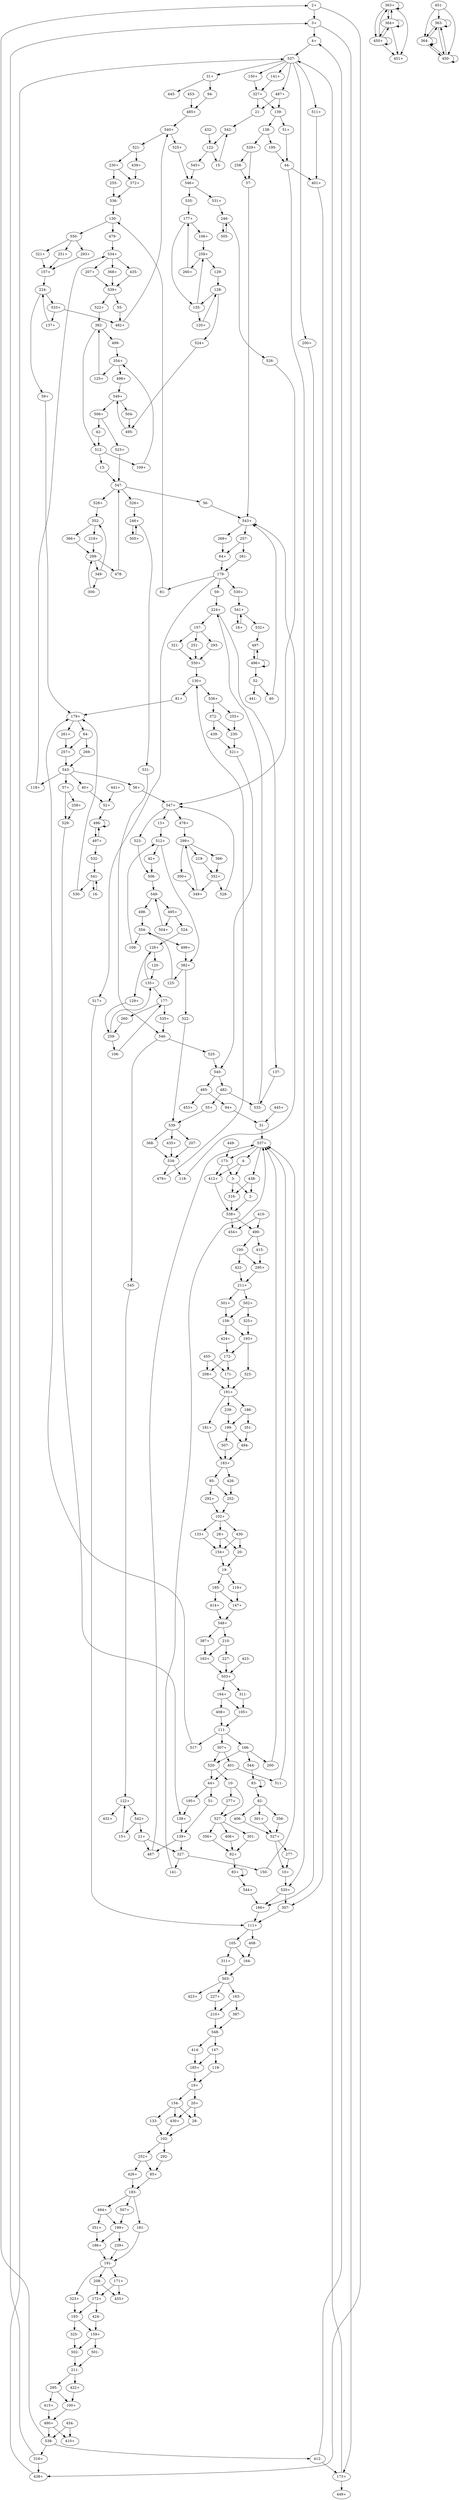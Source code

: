 digraph adj {
graph [k=96]
edge [d=-95]
"2+" [l=184 C=22695]
"2-" [l=184 C=22695]
"3+" [l=102 C=1785]
"3-" [l=102 C=1785]
"4+" [l=191 C=663]
"4-" [l=191 C=663]
"10+" [l=16209 C=502715]
"10-" [l=16209 C=502715]
"13+" [l=50750 C=1179221]
"13-" [l=50750 C=1179221]
"15+" [l=14919 C=662491]
"15-" [l=14919 C=662491]
"16+" [l=85817 C=3033017]
"16-" [l=85817 C=3033017]
"19+" [l=171 C=19380]
"19-" [l=171 C=19380]
"20+" [l=124 C=4531]
"20-" [l=124 C=4531]
"21+" [l=23206 C=764697]
"21-" [l=23206 C=764697]
"28+" [l=114 C=4845]
"28-" [l=114 C=4845]
"31+" [l=12840 C=335047]
"31-" [l=12840 C=335047]
"40+" [l=56447 C=1621414]
"40-" [l=56447 C=1621414]
"42+" [l=17753 C=543799]
"42-" [l=17753 C=543799]
"44+" [l=183 C=4152]
"44-" [l=183 C=4152]
"51+" [l=28118 C=776099]
"51-" [l=28118 C=776099]
"52+" [l=41056 C=1264269]
"52-" [l=41056 C=1264269]
"55+" [l=18200 C=912911]
"55-" [l=18200 C=912911]
"56+" [l=42021 C=1097328]
"56-" [l=42021 C=1097328]
"57+" [l=25520 C=783535]
"57-" [l=25520 C=783535]
"59+" [l=6800 C=422184]
"59-" [l=6800 C=422184]
"64+" [l=248 C=11062]
"64-" [l=248 C=11062]
"81+" [l=11307 C=290262]
"81-" [l=11307 C=290262]
"82+" [l=10141 C=361742]
"82-" [l=10141 C=361742]
"83+" [l=368 C=15391]
"83-" [l=368 C=15391]
"85+" [l=134 C=9945]
"85-" [l=134 C=9945]
"94+" [l=7384 C=235400]
"94-" [l=7384 C=235400]
"100+" [l=112 C=4335]
"100-" [l=112 C=4335]
"102+" [l=174 C=20145]
"102-" [l=174 C=20145]
"105+" [l=151 C=14280]
"105-" [l=151 C=14280]
"106+" [l=191 C=7922]
"106-" [l=191 C=7922]
"109+" [l=1776 C=25875]
"109-" [l=1776 C=25875]
"111+" [l=327 C=59160]
"111-" [l=327 C=59160]
"118+" [l=1822 C=107222]
"118-" [l=1822 C=107222]
"119+" [l=191 C=7717]
"119-" [l=191 C=7717]
"120+" [l=188 C=7980]
"120-" [l=188 C=7980]
"122+" [l=234 C=14875]
"122-" [l=234 C=14875]
"125+" [l=10582 C=170429]
"125-" [l=10582 C=170429]
"128+" [l=527 C=56685]
"128-" [l=527 C=56685]
"129+" [l=199 C=8665]
"129-" [l=199 C=8665]
"130+" [l=523 C=37069]
"130-" [l=523 C=37069]
"133+" [l=191 C=6722]
"133-" [l=191 C=6722]
"135+" [l=165 C=10921]
"135-" [l=165 C=10921]
"137+" [l=209 C=9939]
"137-" [l=209 C=9939]
"138+" [l=183 C=11252]
"138-" [l=183 C=11252]
"139+" [l=136 C=7251]
"139-" [l=136 C=7251]
"141+" [l=191 C=12159]
"141-" [l=191 C=12159]
"147+" [l=152 C=14535]
"147-" [l=152 C=14535]
"150+" [l=191 C=461]
"150-" [l=191 C=461]
"154+" [l=124 C=7395]
"154-" [l=124 C=7395]
"157+" [l=528 C=38289]
"157-" [l=528 C=38289]
"159+" [l=169 C=18002]
"159-" [l=169 C=18002]
"163+" [l=185 C=22950]
"163-" [l=185 C=22950]
"164+" [l=151 C=14280]
"164-" [l=151 C=14280]
"166+" [l=182 C=8138]
"166-" [l=182 C=8138]
"171+" [l=191 C=6467]
"171-" [l=191 C=6467]
"172+" [l=107 C=3060]
"172-" [l=107 C=3060]
"173+" [l=120 C=6375]
"173-" [l=120 C=6375]
"177+" [l=163 C=10244]
"177-" [l=163 C=10244]
"179+" [l=337 C=33151]
"179-" [l=337 C=33151]
"181+" [l=679 C=23553]
"181-" [l=679 C=23553]
"183+" [l=130 C=8925]
"183-" [l=130 C=8925]
"185+" [l=152 C=14535]
"185-" [l=152 C=14535]
"186+" [l=142 C=11985]
"186-" [l=142 C=11985]
"191+" [l=137 C=10710]
"191-" [l=137 C=10710]
"193+" [l=138 C=10965]
"193-" [l=138 C=10965]
"195+" [l=667 C=13643]
"195-" [l=667 C=13643]
"199+" [l=140 C=9028]
"199-" [l=140 C=9028]
"200+" [l=629 C=21781]
"200-" [l=629 C=21781]
"207+" [l=191 C=3723]
"207-" [l=191 C=3723]
"208+" [l=148 C=13515]
"208-" [l=148 C=13515]
"210+" [l=185 C=22950]
"210-" [l=185 C=22950]
"211+" [l=123 C=7140]
"211-" [l=123 C=7140]
"219+" [l=193 C=2868]
"219-" [l=193 C=2868]
"224+" [l=208 C=15925]
"224-" [l=208 C=15925]
"227+" [l=191 C=6192]
"227-" [l=191 C=6192]
"230+" [l=183 C=6160]
"230-" [l=183 C=6160]
"239+" [l=191 C=461]
"239-" [l=191 C=461]
"246+" [l=433 C=23351]
"246-" [l=433 C=23351]
"251+" [l=189 C=941]
"251-" [l=189 C=941]
"252+" [l=134 C=9945]
"252-" [l=134 C=9945]
"255+" [l=191 C=4634]
"255-" [l=191 C=4634]
"257+" [l=224 C=10701]
"257-" [l=224 C=10701]
"258+" [l=321 C=8850]
"258-" [l=321 C=8850]
"259+" [l=161 C=10834]
"259-" [l=161 C=10834]
"260+" [l=258 C=10198]
"260-" [l=258 C=10198]
"261+" [l=299 C=12803]
"261-" [l=299 C=12803]
"269+" [l=275 C=8224]
"269-" [l=275 C=8224]
"277+" [l=379 C=16376]
"277-" [l=379 C=16376]
"292+" [l=191 C=402]
"292-" [l=191 C=402]
"293+" [l=191 C=499]
"293-" [l=191 C=499]
"295+" [l=112 C=4335]
"295-" [l=112 C=4335]
"299+" [l=135 C=3316]
"299-" [l=135 C=3316]
"300+" [l=394 C=7831]
"300-" [l=394 C=7831]
"301+" [l=191 C=2001]
"301-" [l=191 C=2001]
"307+" [l=136 C=3543]
"307-" [l=136 C=3543]
"311+" [l=191 C=1013]
"311-" [l=191 C=1013]
"316+" [l=191 C=7534]
"316-" [l=191 C=7534]
"321+" [l=191 C=5543]
"321-" [l=191 C=5543]
"323+" [l=191 C=3630]
"323-" [l=191 C=3630]
"325+" [l=191 C=8287]
"325-" [l=191 C=8287]
"327+" [l=106 C=1465]
"327-" [l=106 C=1465]
"349+" [l=188 C=4622]
"349-" [l=188 C=4622]
"351+" [l=184 C=4577]
"351-" [l=184 C=4577]
"352+" [l=188 C=4522]
"352-" [l=188 C=4522]
"354+" [l=132 C=1444]
"354-" [l=132 C=1444]
"356+" [l=189 C=345]
"356-" [l=189 C=345]
"363+" [l=191 C=12959]
"363-" [l=191 C=12959]
"364+" [l=96 C=255]
"364-" [l=96 C=255]
"366+" [l=193 C=2771]
"366-" [l=193 C=2771]
"368+" [l=341 C=5343]
"368-" [l=341 C=5343]
"372+" [l=183 C=899]
"372-" [l=183 C=899]
"382+" [l=121 C=1097]
"382-" [l=121 C=1097]
"387+" [l=191 C=495]
"387-" [l=191 C=495]
"401+" [l=155 C=3003]
"401-" [l=155 C=3003]
"406+" [l=191 C=415]
"406-" [l=191 C=415]
"408+" [l=191 C=455]
"408-" [l=191 C=455]
"410+" [l=141 C=175]
"410-" [l=141 C=175]
"412+" [l=191 C=359]
"412-" [l=191 C=359]
"414+" [l=191 C=419]
"414-" [l=191 C=419]
"415+" [l=191 C=288]
"415-" [l=191 C=288]
"422+" [l=191 C=785]
"422-" [l=191 C=785]
"423+" [l=184 C=275]
"423-" [l=184 C=275]
"424+" [l=191 C=280]
"424-" [l=191 C=280]
"426+" [l=191 C=524]
"426-" [l=191 C=524]
"430+" [l=114 C=375]
"430-" [l=114 C=375]
"432+" [l=169 C=186]
"432-" [l=169 C=186]
"435+" [l=191 C=613]
"435-" [l=191 C=613]
"438+" [l=191 C=726]
"438-" [l=191 C=726]
"439+" [l=191 C=386]
"439-" [l=191 C=386]
"441+" [l=161 C=156]
"441-" [l=161 C=156]
"445+" [l=121 C=90]
"445-" [l=121 C=90]
"449+" [l=149 C=110]
"449-" [l=149 C=110]
"450+" [l=191 C=4387]
"450-" [l=191 C=4387]
"451+" [l=157 C=192]
"451-" [l=157 C=192]
"453+" [l=113 C=37]
"453-" [l=113 C=37]
"454+" [l=167 C=219]
"454-" [l=167 C=219]
"455+" [l=114 C=50]
"455-" [l=114 C=50]
"478+" [l=390948 C=10033378]
"478-" [l=390948 C=10033378]
"479+" [l=138346 C=3802096]
"479-" [l=138346 C=3802096]
"482+" [l=4736 C=258753]
"482-" [l=4736 C=258753]
"485+" [l=9877 C=283207]
"485-" [l=9877 C=283207]
"487+" [l=234 C=15118]
"487-" [l=234 C=15118]
"490+" [l=244 C=37995]
"490-" [l=244 C=37995]
"494+" [l=221 C=28073]
"494-" [l=221 C=28073]
"495+" [l=648 C=26658]
"495-" [l=648 C=26658]
"496+" [l=113 C=4590]
"496-" [l=113 C=4590]
"497+" [l=203 C=6704]
"497-" [l=203 C=6704]
"498+" [l=14233 C=262112]
"498-" [l=14233 C=262112]
"499+" [l=2004 C=37276]
"499-" [l=2004 C=37276]
"501+" [l=223 C=14006]
"501-" [l=223 C=14006]
"502+" [l=223 C=32640]
"502-" [l=223 C=32640]
"503+" [l=182 C=22185]
"503-" [l=182 C=22185]
"504+" [l=682 C=15644]
"504-" [l=682 C=15644]
"505+" [l=309 C=8187]
"505-" [l=309 C=8187]
"506+" [l=586 C=24576]
"506-" [l=586 C=24576]
"507+" [l=309 C=13631]
"507-" [l=309 C=13631]
"511+" [l=6011 C=169122]
"511-" [l=6011 C=169122]
"512+" [l=176 C=3096]
"512-" [l=176 C=3096]
"517+" [l=6488 C=175066]
"517-" [l=6488 C=175066]
"520+" [l=159 C=4622]
"520-" [l=159 C=4622]
"521+" [l=19090 C=1126791]
"521-" [l=19090 C=1126791]
"522+" [l=292630 C=7004705]
"522-" [l=292630 C=7004705]
"523+" [l=113838 C=3154653]
"523-" [l=113838 C=3154653]
"524+" [l=253277 C=7378249]
"524-" [l=253277 C=7378249]
"525+" [l=166229 C=4695252]
"525-" [l=166229 C=4695252]
"526+" [l=59130 C=1584850]
"526-" [l=59130 C=1584850]
"527+" [l=64568 C=1866176]
"527-" [l=64568 C=1866176]
"528+" [l=240266 C=5678062]
"528-" [l=240266 C=5678062]
"529+" [l=120859 C=3658323]
"529-" [l=120859 C=3658323]
"530+" [l=49601 C=1576733]
"530-" [l=49601 C=1576733]
"531+" [l=83625 C=2203188]
"531-" [l=83625 C=2203188]
"532+" [l=76331 C=2238556]
"532-" [l=76331 C=2238556]
"533+" [l=10435 C=559413]
"533-" [l=10435 C=559413]
"534+" [l=751 C=44762]
"534-" [l=751 C=44762]
"535+" [l=41188 C=1268365]
"535-" [l=41188 C=1268365]
"536+" [l=14639 C=830311]
"536-" [l=14639 C=830311]
"537+" [l=621 C=134130]
"537-" [l=621 C=134130]
"538+" [l=1472 C=351135]
"538-" [l=1472 C=351135]
"539+" [l=527 C=32532]
"539-" [l=527 C=32532]
"540+" [l=446 C=30840]
"540-" [l=446 C=30840]
"541+" [l=363 C=13335]
"541-" [l=363 C=13335]
"542+" [l=1074 C=117230]
"542-" [l=1074 C=117230]
"543+" [l=1059 C=145506]
"543-" [l=1059 C=145506]
"544+" [l=39172 C=1237505]
"544-" [l=39172 C=1237505]
"545+" [l=180222 C=5927209]
"545-" [l=180222 C=5927209]
"546+" [l=2790 C=224642]
"546-" [l=2790 C=224642]
"547+" [l=1429 C=88006]
"547-" [l=1429 C=88006]
"548+" [l=250 C=39525]
"548-" [l=250 C=39525]
"549+" [l=428 C=22593]
"549-" [l=428 C=22593]
"550+" [l=9202 C=462279]
"550-" [l=9202 C=462279]
"2+" -> "438+"
"2+" -> "3+"
"2-" -> "538+" [d=-88]
"3+" -> "4+"
"3+" -> "173+"
"3-" -> "2-"
"3-" -> "316-"
"4+" -> "537-"
"4-" -> "412+"
"4-" -> "3-"
"10+" -> "520+"
"10-" -> "277+"
"10-" -> "527-" [d=-91]
"13+" -> "512+"
"13-" -> "547-" [d=-93]
"15+" -> "122+"
"15-" -> "542-"
"16+" -> "541+"
"16-" -> "541-"
"19+" -> "20+"
"19+" -> "154-"
"19-" -> "119+"
"19-" -> "185-"
"20+" -> "28-" [d=-18]
"20+" -> "430+" [d=-18]
"20-" -> "19-"
"21+" -> "487-"
"21+" -> "327-"
"21-" -> "542-"
"28+" -> "20-" [d=-18]
"28+" -> "154+" [d=-18]
"28-" -> "102-" [d=-43]
"31+" -> "94-"
"31+" -> "445-"
"31-" -> "537+"
"40+" -> "52+"
"40-" -> "543+" [d=-94]
"42+" -> "506-"
"42-" -> "512-"
"44+" -> "51-"
"44+" -> "195+"
"44-" -> "520+"
"44-" -> "401+" [d=-33]
"51+" -> "44-"
"51-" -> "139+"
"52+" -> "496-" [d=-67]
"52-" -> "40-"
"52-" -> "441-"
"55+" -> "539-"
"55-" -> "482+"
"56+" -> "547+" [d=-47]
"56-" -> "543+" [d=-94]
"57+" -> "258+"
"57+" -> "529-" [d=-87]
"57-" -> "543+"
"59+" -> "179+"
"59-" -> "224+"
"64+" -> "179-"
"64-" -> "269-"
"64-" -> "257+" [d=-44]
"81+" -> "179+" [d=-92]
"81-" -> "130-"
"82+" -> "83+"
"82-" -> "301+"
"82-" -> "356-" [d=-93]
"82-" -> "406-" [d=-93]
"83+" -> "83+" [d=-91]
"83+" -> "544+"
"83-" -> "82-"
"83-" -> "83-" [d=-91]
"85+" -> "183-"
"85-" -> "292+"
"85-" -> "252-" [d=-38]
"94+" -> "31-"
"94-" -> "485+"
"100+" -> "490+"
"100-" -> "422-"
"100-" -> "295+" [d=-16]
"102+" -> "133+"
"102+" -> "28+" [d=-43]
"102+" -> "430-" [d=-43]
"102-" -> "252+"
"102-" -> "292-"
"105+" -> "111-"
"105-" -> "311+"
"105-" -> "164-" [d=-55]
"106+" -> "259+"
"106-" -> "177-"
"109+" -> "354+"
"109-" -> "512+"
"111+" -> "105-"
"111+" -> "408-"
"111-" -> "307+"
"111-" -> "166-" [d=-91]
"111-" -> "517-" [d=-91]
"118+" -> "534+"
"118-" -> "543+"
"119+" -> "147+"
"119-" -> "19+"
"120+" -> "128-"
"120-" -> "135+"
"122+" -> "432+"
"122+" -> "542+"
"122-" -> "15-"
"122-" -> "545+"
"125+" -> "382-"
"125-" -> "354-"
"128+" -> "120-"
"128+" -> "129+"
"128-" -> "135-" [d=-79]
"128-" -> "524+"
"129+" -> "259-"
"129-" -> "128-"
"130+" -> "81+"
"130+" -> "536+"
"130-" -> "479-"
"130-" -> "550-"
"133+" -> "154+" [d=-43]
"133-" -> "102-"
"135+" -> "177-" [d=-80]
"135+" -> "128+" [d=-79]
"135-" -> "120+"
"135-" -> "259+" [d=-86]
"137+" -> "224-"
"137-" -> "533-"
"138+" -> "139+"
"138-" -> "195-"
"138-" -> "529+"
"139+" -> "487-"
"139+" -> "327-"
"139-" -> "51+"
"139-" -> "138-"
"141+" -> "327+"
"141-" -> "537+" [d=-37]
"147+" -> "548+"
"147-" -> "119-"
"147-" -> "185+" [d=-56]
"150+" -> "327+"
"150-" -> "537+" [d=-37]
"154+" -> "19-"
"154-" -> "430+" [d=-18]
"154-" -> "133-" [d=-43]
"154-" -> "28-" [d=-18]
"157+" -> "224-"
"157-" -> "293-"
"157-" -> "251-" [d=-93]
"157-" -> "321-" [d=-93]
"159+" -> "501-"
"159+" -> "502-"
"159-" -> "424+"
"159-" -> "193+" [d=-73]
"163+" -> "503+" [d=-78]
"163-" -> "387-"
"163-" -> "210+" [d=-89]
"164+" -> "408+"
"164+" -> "105+" [d=-55]
"164-" -> "503-"
"166+" -> "111+" [d=-91]
"166-" -> "200-"
"166-" -> "520-" [d=-88]
"166-" -> "544-" [d=-88]
"171+" -> "455+"
"171+" -> "172+"
"171-" -> "191+"
"172+" -> "424-"
"172+" -> "193-" [d=-64]
"172-" -> "171-"
"172-" -> "208+"
"173+" -> "449+"
"173+" -> "537-" [d=-24]
"173-" -> "3-"
"173-" -> "412+"
"177+" -> "106+"
"177+" -> "135-" [d=-80]
"177-" -> "260-"
"177-" -> "535+"
"179+" -> "64-"
"179+" -> "261+"
"179-" -> "59-"
"179-" -> "81-" [d=-92]
"179-" -> "517+" [d=-92]
"179-" -> "530+" [d=-93]
"181+" -> "183+" [d=-91]
"181-" -> "191-"
"183+" -> "85-"
"183+" -> "426-"
"183-" -> "507+"
"183-" -> "181-" [d=-91]
"183-" -> "494+" [d=-91]
"185+" -> "19+"
"185-" -> "414+"
"185-" -> "147+" [d=-56]
"186+" -> "191-" [d=-63]
"186-" -> "351-"
"186-" -> "199-" [d=-46]
"191+" -> "181+"
"191+" -> "186-" [d=-63]
"191+" -> "239-" [d=-63]
"191-" -> "171+"
"191-" -> "208-" [d=-52]
"191-" -> "323+" [d=-52]
"193+" -> "323-"
"193+" -> "172-" [d=-64]
"193-" -> "325-"
"193-" -> "159+" [d=-73]
"195+" -> "138+"
"195-" -> "44-"
"199+" -> "239+"
"199+" -> "186+" [d=-46]
"199-" -> "494-"
"199-" -> "507-"
"200+" -> "166+"
"200-" -> "537+" [d=-83]
"207+" -> "539+" [d=-19]
"207-" -> "534-" [d=-21]
"208+" -> "191+" [d=-52]
"208-" -> "455+"
"208-" -> "172+"
"210+" -> "548-"
"210-" -> "227-"
"210-" -> "163+" [d=-89]
"211+" -> "501+"
"211+" -> "502+"
"211-" -> "295-"
"211-" -> "422+"
"219+" -> "299-" [d=-56]
"219-" -> "352+"
"224+" -> "137-"
"224+" -> "157-"
"224-" -> "59+"
"224-" -> "533+"
"227+" -> "210+"
"227-" -> "503+" [d=-78]
"230+" -> "255-"
"230+" -> "372+" [d=-87]
"230-" -> "521+"
"239+" -> "191-" [d=-63]
"239-" -> "199-"
"246+" -> "505+"
"246+" -> "531-"
"246-" -> "505-"
"246-" -> "526-"
"251+" -> "157+" [d=-93]
"251-" -> "550+" [d=-93]
"252+" -> "426+"
"252+" -> "85+" [d=-38]
"252-" -> "102+"
"255+" -> "230-"
"255-" -> "536-"
"257+" -> "543-"
"257-" -> "261-"
"257-" -> "64+" [d=-44]
"258+" -> "529-"
"258-" -> "57-"
"259+" -> "129-"
"259+" -> "260+"
"259-" -> "106-"
"259-" -> "135+" [d=-86]
"260+" -> "177+"
"260-" -> "259-"
"261+" -> "257+"
"261-" -> "179-"
"269+" -> "64+"
"269-" -> "543-"
"277+" -> "527-"
"277-" -> "10+"
"292+" -> "102+"
"292-" -> "85+"
"293+" -> "157+"
"293-" -> "550+" [d=-93]
"295+" -> "211+"
"295-" -> "415+"
"295-" -> "100+" [d=-16]
"299+" -> "300+"
"299+" -> "219-" [d=-56]
"299+" -> "366-" [d=-56]
"299-" -> "349-"
"299-" -> "478-"
"300+" -> "349+"
"300-" -> "299-"
"301+" -> "527+" [d=-93]
"301-" -> "82+"
"307+" -> "401-"
"307+" -> "520-" [d=-38]
"307-" -> "111+"
"311+" -> "503-"
"311-" -> "105+"
"316+" -> "438+"
"316+" -> "3+"
"316-" -> "538+"
"321+" -> "157+" [d=-93]
"321-" -> "550+"
"323+" -> "193-"
"323-" -> "191+" [d=-52]
"325+" -> "193+"
"325-" -> "502-"
"327+" -> "21-"
"327+" -> "139-"
"327-" -> "141-"
"327-" -> "150-"
"349+" -> "299+"
"349-" -> "300-"
"349-" -> "352-" [d=-26]
"351+" -> "186+"
"351-" -> "494-"
"352+" -> "349+" [d=-26]
"352+" -> "528-"
"352-" -> "219+"
"352-" -> "366+"
"354+" -> "125+"
"354+" -> "498+"
"354-" -> "109-"
"354-" -> "499+"
"356+" -> "82+" [d=-93]
"356-" -> "527+" [d=-93]
"363+" -> "363+"
"363+" -> "450+"
"363+" -> "451+"
"363+" -> "364+"
"363-" -> "363-"
"363-" -> "450-"
"363-" -> "364-"
"364+" -> "363+"
"364+" -> "364+"
"364+" -> "450+"
"364+" -> "451+"
"364-" -> "363-"
"364-" -> "364-"
"364-" -> "450-"
"366+" -> "299-" [d=-56]
"366-" -> "352+"
"368+" -> "539+"
"368-" -> "534-"
"372+" -> "536-"
"372-" -> "439-"
"372-" -> "230-" [d=-87]
"382+" -> "125-"
"382+" -> "522-"
"382-" -> "499-"
"382-" -> "512-"
"387+" -> "163+"
"387-" -> "548-"
"401+" -> "307-"
"401-" -> "511-"
"401-" -> "44+" [d=-33]
"406+" -> "82+" [d=-93]
"406-" -> "527+"
"408+" -> "111-"
"408-" -> "164-"
"410-" -> "454+"
"410-" -> "490-"
"412+" -> "538+" [d=-88]
"412-" -> "4+"
"412-" -> "173+"
"414+" -> "548+"
"414-" -> "185+"
"415+" -> "490+"
"415-" -> "295+"
"422+" -> "100+"
"422-" -> "211+"
"423-" -> "503+"
"424+" -> "172-"
"424-" -> "159+"
"426+" -> "183-"
"426-" -> "252-"
"430+" -> "102-" [d=-43]
"430-" -> "154+" [d=-18]
"430-" -> "20-" [d=-18]
"432-" -> "122-"
"435+" -> "534-" [d=-21]
"435-" -> "539+" [d=-19]
"438+" -> "537-" [d=-88]
"438-" -> "2-"
"438-" -> "316-"
"439+" -> "372+"
"439-" -> "521+"
"441+" -> "52+"
"445+" -> "31-"
"449-" -> "173-"
"450+" -> "363+"
"450+" -> "450+"
"450+" -> "451+"
"450+" -> "364+"
"450-" -> "363-"
"450-" -> "450-"
"450-" -> "364-"
"451-" -> "363-"
"451-" -> "450-"
"451-" -> "364-"
"453-" -> "485+"
"454-" -> "410+"
"454-" -> "538-"
"455-" -> "171-"
"455-" -> "208+"
"478+" -> "299+"
"478-" -> "547-" [d=-93]
"479+" -> "130+"
"479-" -> "534+"
"482+" -> "540+"
"482-" -> "55+"
"482-" -> "533-" [d=-89]
"485+" -> "540+"
"485-" -> "94+"
"485-" -> "453+"
"487+" -> "21-"
"487+" -> "139-"
"487-" -> "537+" [d=-69]
"490+" -> "410+"
"490+" -> "538-"
"490-" -> "415-"
"490-" -> "100-"
"494+" -> "199+"
"494+" -> "351+"
"494-" -> "183+" [d=-91]
"495+" -> "504+"
"495+" -> "524-"
"495-" -> "549+"
"496+" -> "496+"
"496+" -> "52-" [d=-67]
"496+" -> "497-" [d=-59]
"496-" -> "496-"
"496-" -> "497+"
"497+" -> "496-" [d=-59]
"497+" -> "532-"
"497-" -> "496+"
"498+" -> "549+"
"498-" -> "354-"
"499+" -> "382+"
"499-" -> "354+"
"501+" -> "159-"
"501-" -> "211-"
"502+" -> "159-"
"502+" -> "325+"
"502-" -> "211-"
"503+" -> "164+"
"503+" -> "311-"
"503-" -> "423+"
"503-" -> "163-" [d=-78]
"503-" -> "227+" [d=-78]
"504+" -> "549-"
"504-" -> "495-"
"505+" -> "246+"
"505-" -> "246-"
"506+" -> "42-"
"506+" -> "523+"
"506-" -> "549-"
"507+" -> "199+"
"507-" -> "183+"
"511+" -> "401+"
"511-" -> "537+" [d=-69]
"512+" -> "42+"
"512+" -> "382+"
"512-" -> "13-"
"512-" -> "109+"
"517+" -> "111+" [d=-91]
"517-" -> "179+" [d=-92]
"520+" -> "307-" [d=-38]
"520+" -> "166+" [d=-88]
"520-" -> "10-"
"520-" -> "44+"
"521+" -> "540-"
"521-" -> "230+"
"521-" -> "439+"
"522+" -> "382-"
"522-" -> "539-"
"523+" -> "547-"
"523-" -> "506-"
"524+" -> "495-"
"524-" -> "128+"
"525+" -> "546+"
"525-" -> "540-"
"526+" -> "246+"
"526-" -> "547+" [d=-47]
"527+" -> "277-"
"527+" -> "10+" [d=-91]
"527-" -> "406+"
"527-" -> "301-" [d=-93]
"527-" -> "356+" [d=-93]
"528+" -> "352-"
"528-" -> "547+"
"529+" -> "258-"
"529+" -> "57-" [d=-87]
"529-" -> "138+"
"530+" -> "541+"
"530-" -> "179+" [d=-93]
"531+" -> "246-"
"531-" -> "546-"
"532+" -> "497-"
"532-" -> "541-"
"533+" -> "137+"
"533+" -> "482+" [d=-89]
"533-" -> "224+"
"534+" -> "368+"
"534+" -> "207+" [d=-21]
"534+" -> "435-" [d=-21]
"534-" -> "118-"
"534-" -> "479+"
"535+" -> "546-"
"535-" -> "177+"
"536+" -> "255+"
"536+" -> "372-"
"536-" -> "130-"
"537+" -> "4-"
"537+" -> "438-" [d=-88]
"537+" -> "173-" [d=-24]
"537-" -> "31+"
"537-" -> "200+" [d=-83]
"537-" -> "487+" [d=-69]
"537-" -> "511+" [d=-69]
"537-" -> "141+" [d=-37]
"537-" -> "150+" [d=-37]
"538+" -> "454+"
"538+" -> "490-"
"538-" -> "316+"
"538-" -> "2+" [d=-88]
"538-" -> "412-" [d=-88]
"539+" -> "55-"
"539+" -> "522+"
"539-" -> "368-"
"539-" -> "207-" [d=-19]
"539-" -> "435+" [d=-19]
"540+" -> "521-"
"540+" -> "525+"
"540-" -> "482-"
"540-" -> "485-"
"541+" -> "16+"
"541+" -> "532+"
"541-" -> "16-"
"541-" -> "530-"
"542+" -> "15+"
"542+" -> "21+"
"542-" -> "122-"
"543+" -> "257-"
"543+" -> "269+"
"543-" -> "57+"
"543-" -> "118+"
"543-" -> "40+" [d=-94]
"543-" -> "56+" [d=-94]
"544+" -> "166+" [d=-88]
"544-" -> "83-"
"545+" -> "546+"
"545-" -> "122+"
"546+" -> "531+"
"546+" -> "535-"
"546-" -> "525-"
"546-" -> "545-"
"547+" -> "13+" [d=-93]
"547+" -> "478+" [d=-93]
"547+" -> "523-"
"547-" -> "56-" [d=-47]
"547-" -> "526+" [d=-47]
"547-" -> "528+"
"548+" -> "210-"
"548+" -> "387+"
"548-" -> "147-"
"548-" -> "414-"
"549+" -> "504-"
"549+" -> "506+"
"549-" -> "495+"
"549-" -> "498-"
"550+" -> "130+"
"550-" -> "321+"
"550-" -> "251+" [d=-93]
"550-" -> "293+" [d=-93]
}
